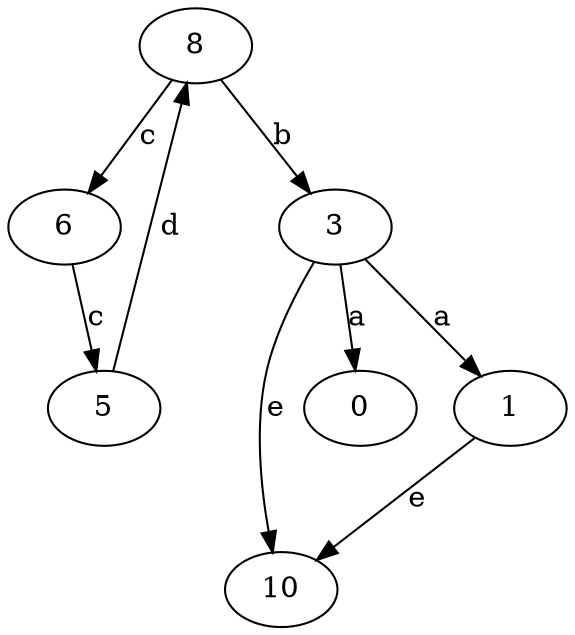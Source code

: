 strict digraph  {
0;
1;
3;
5;
6;
8;
10;
1 -> 10  [label=e];
3 -> 0  [label=a];
3 -> 1  [label=a];
3 -> 10  [label=e];
5 -> 8  [label=d];
6 -> 5  [label=c];
8 -> 3  [label=b];
8 -> 6  [label=c];
}

